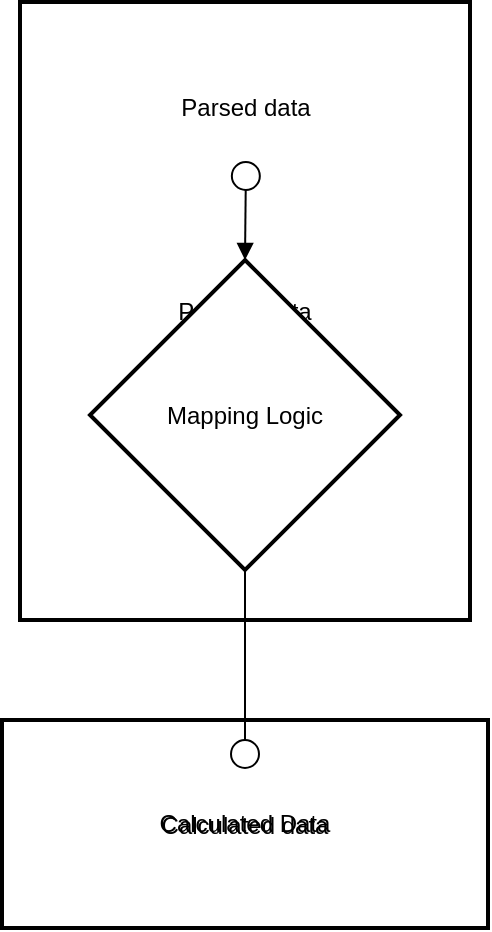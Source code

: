 <mxfile version="26.0.4">
  <diagram name="Page-1" id="OCTJiP1V2JTLL028ri8L">
    <mxGraphModel>
      <root>
        <mxCell id="0" />
        <mxCell id="1" parent="0" />
        <mxCell id="2" value="Calculated Data" style="whiteSpace=wrap;strokeWidth=2;" vertex="1" parent="1">
          <mxGeometry x="8" y="367" width="243" height="104" as="geometry" />
        </mxCell>
        <mxCell id="3" value="Parsed Data" style="whiteSpace=wrap;strokeWidth=2;" vertex="1" parent="1">
          <mxGeometry x="17" y="8" width="225" height="309" as="geometry" />
        </mxCell>
        <mxCell id="4" value="Parsed data" style="fillColor=none;strokeColor=none;" vertex="1" parent="1">
          <mxGeometry x="58" y="33" width="144" height="54" as="geometry" />
        </mxCell>
        <mxCell id="5" value="Mapping Logic" style="rhombus;strokeWidth=2;whiteSpace=wrap;" vertex="1" parent="1">
          <mxGeometry x="52" y="137" width="155" height="155" as="geometry" />
        </mxCell>
        <mxCell id="6" value="Calculated data" style="fillColor=none;strokeColor=none;" vertex="1" parent="1">
          <mxGeometry x="43" y="392" width="173" height="54" as="geometry" />
        </mxCell>
        <mxCell id="7" value="" style="curved=1;startArrow=circle;startFill=0;endArrow=block;exitX=0.5;exitY=1;entryX=0.5;entryY=0;" edge="1" parent="1" source="4" target="5">
          <mxGeometry relative="1" as="geometry">
            <Array as="points" />
          </mxGeometry>
        </mxCell>
        <mxCell id="8" value="" style="curved=1;startArrow=none;endArrow=circle;endFill=0;exitX=0.5;exitY=1;entryX=0.5;entryY=0;" edge="1" parent="1" source="5" target="6">
          <mxGeometry relative="1" as="geometry">
            <Array as="points" />
          </mxGeometry>
        </mxCell>
      </root>
    </mxGraphModel>
  </diagram>
</mxfile>
